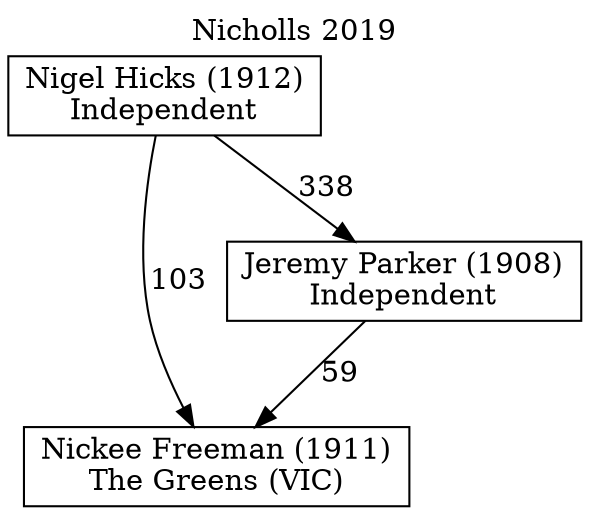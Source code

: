 // House preference flow
digraph "Nickee Freeman (1911)_Nicholls_2019" {
	graph [label="Nicholls 2019" labelloc=t mclimit=10]
	node [shape=box]
	"Nickee Freeman (1911)" [label="Nickee Freeman (1911)
The Greens (VIC)"]
	"Jeremy Parker (1908)" [label="Jeremy Parker (1908)
Independent"]
	"Nigel Hicks (1912)" [label="Nigel Hicks (1912)
Independent"]
	"Nickee Freeman (1911)" [label="Nickee Freeman (1911)
The Greens (VIC)"]
	"Nigel Hicks (1912)" [label="Nigel Hicks (1912)
Independent"]
	"Nigel Hicks (1912)" [label="Nigel Hicks (1912)
Independent"]
	"Jeremy Parker (1908)" [label="Jeremy Parker (1908)
Independent"]
	"Nigel Hicks (1912)" [label="Nigel Hicks (1912)
Independent"]
	"Nigel Hicks (1912)" [label="Nigel Hicks (1912)
Independent"]
	"Jeremy Parker (1908)" -> "Nickee Freeman (1911)" [label=59]
	"Nigel Hicks (1912)" -> "Jeremy Parker (1908)" [label=338]
	"Nigel Hicks (1912)" -> "Nickee Freeman (1911)" [label=103]
}
